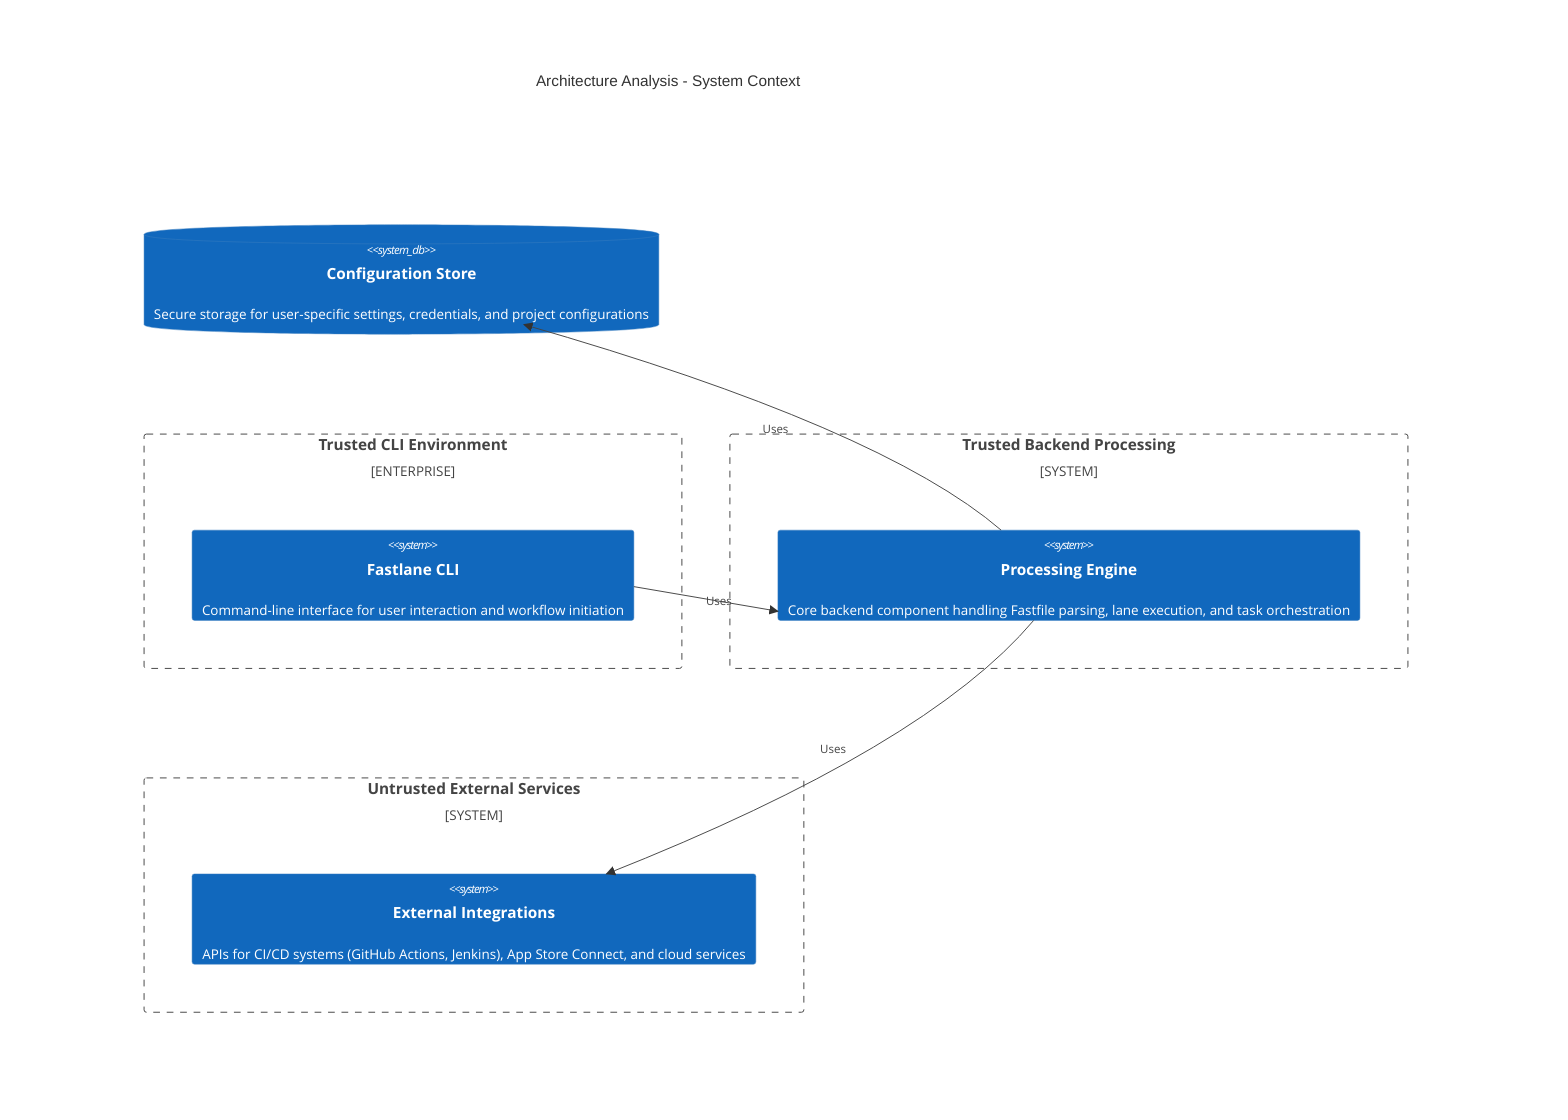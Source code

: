 C4Context
    title Architecture Analysis - System Context
    Enterprise_Boundary(tb_Trusted_CLI_Environment, "Trusted CLI Environment") {
        System(Fastlane_CLI, "Fastlane CLI", "Command-line interface for user interaction and workflow initiation")
    }
    System_Boundary(tb_Trusted_Backend_Processing, "Trusted Backend Processing") {
        System(Processing_Engine, "Processing Engine", "Core backend component handling Fastfile parsing, lane execution, and task orchestration")
    }
    System_Boundary(tb_Untrusted_External_Services, "Untrusted External Services") {
        System(External_Integrations, "External Integrations", "APIs for CI/CD systems (GitHub Actions, Jenkins), App Store Connect, and cloud services")
    }
    SystemDb(Configuration_Store, "Configuration Store", "Secure storage for user-specific settings, credentials, and project configurations")

    Rel(Fastlane_CLI, Processing_Engine, "Uses")
    Rel(Processing_Engine, Configuration_Store, "Uses")
    Rel(Processing_Engine, External_Integrations, "Uses")